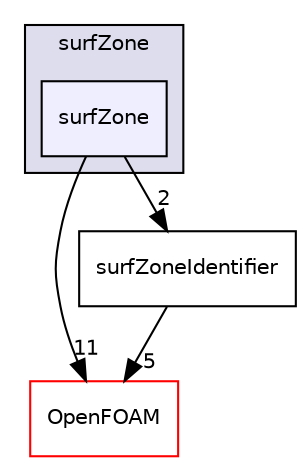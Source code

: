 digraph "src/surfMesh/surfZone/surfZone" {
  bgcolor=transparent;
  compound=true
  node [ fontsize="10", fontname="Helvetica"];
  edge [ labelfontsize="10", labelfontname="Helvetica"];
  subgraph clusterdir_367e2591196b309d6036c64a18218666 {
    graph [ bgcolor="#ddddee", pencolor="black", label="surfZone" fontname="Helvetica", fontsize="10", URL="dir_367e2591196b309d6036c64a18218666.html"]
  dir_b76ed918ad1de2d9c5484332bf8c1782 [shape=box, label="surfZone", style="filled", fillcolor="#eeeeff", pencolor="black", URL="dir_b76ed918ad1de2d9c5484332bf8c1782.html"];
  }
  dir_c5473ff19b20e6ec4dfe5c310b3778a8 [shape=box label="OpenFOAM" color="red" URL="dir_c5473ff19b20e6ec4dfe5c310b3778a8.html"];
  dir_9288d8b45b95ee6191c56a0889268efe [shape=box label="surfZoneIdentifier" URL="dir_9288d8b45b95ee6191c56a0889268efe.html"];
  dir_9288d8b45b95ee6191c56a0889268efe->dir_c5473ff19b20e6ec4dfe5c310b3778a8 [headlabel="5", labeldistance=1.5 headhref="dir_002770_001896.html"];
  dir_b76ed918ad1de2d9c5484332bf8c1782->dir_c5473ff19b20e6ec4dfe5c310b3778a8 [headlabel="11", labeldistance=1.5 headhref="dir_002769_001896.html"];
  dir_b76ed918ad1de2d9c5484332bf8c1782->dir_9288d8b45b95ee6191c56a0889268efe [headlabel="2", labeldistance=1.5 headhref="dir_002769_002770.html"];
}
